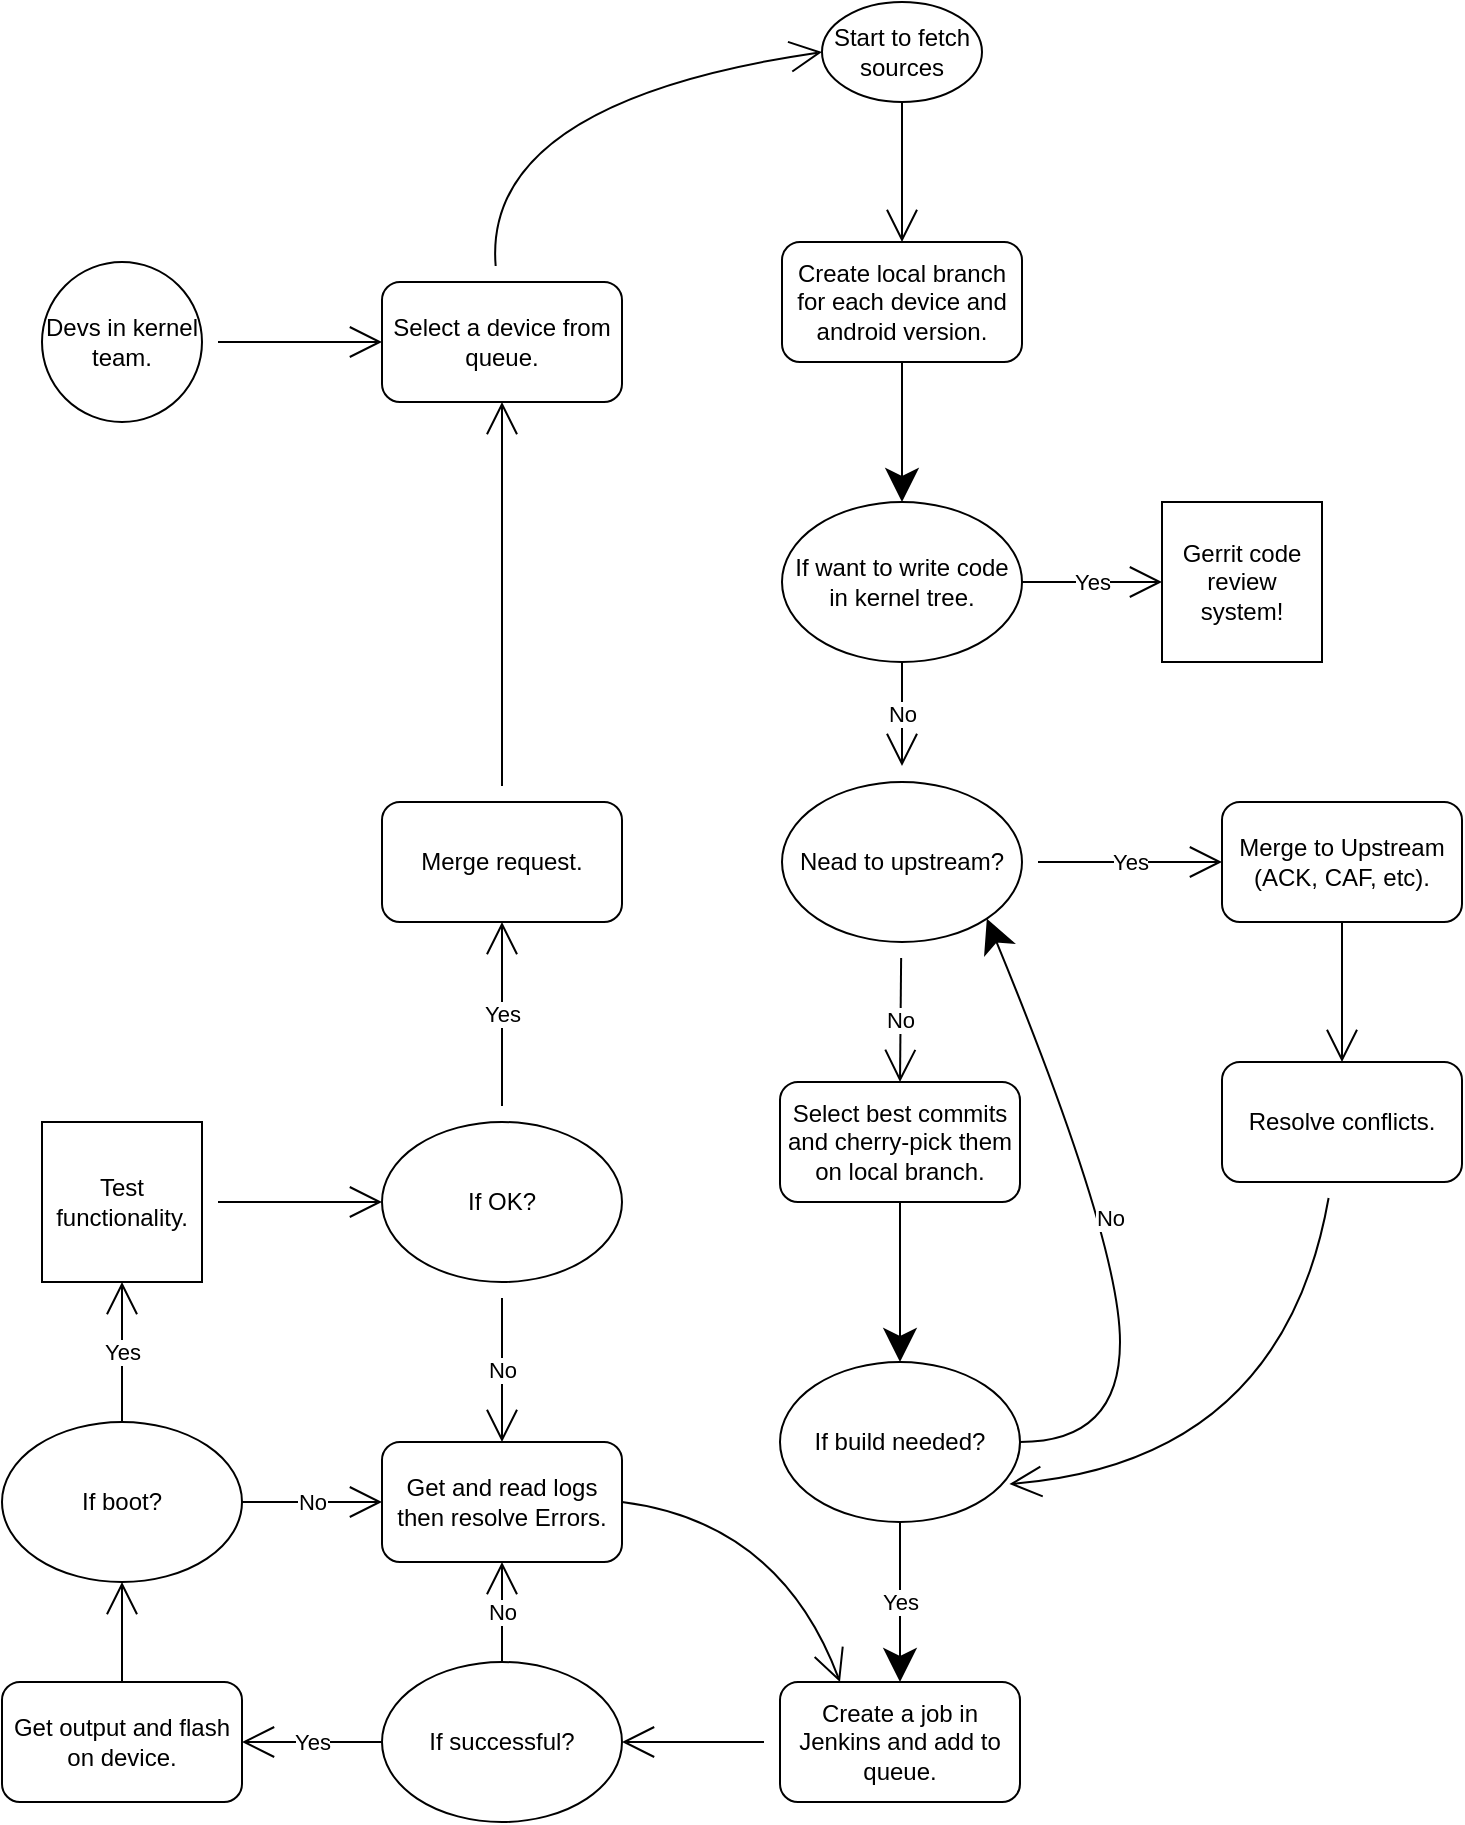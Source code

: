 <mxfile version="15.3.3" type="github">
  <diagram id="kgpKYQtTHZ0yAKxKKP6v" name="Page-1">
    <mxGraphModel dx="1718" dy="481" grid="1" gridSize="10" guides="1" tooltips="1" connect="1" arrows="1" fold="1" page="1" pageScale="1" pageWidth="850" pageHeight="1100" math="0" shadow="0">
      <root>
        <mxCell id="0" />
        <mxCell id="1" parent="0" />
        <mxCell id="QDMbc1mukFYNIrMYqrdn-3" value="" style="edgeStyle=none;curved=1;rounded=0;orthogonalLoop=1;jettySize=auto;html=1;endArrow=open;startSize=14;endSize=14;sourcePerimeterSpacing=8;targetPerimeterSpacing=8;exitX=0.5;exitY=1;exitDx=0;exitDy=0;" edge="1" parent="1" source="QDMbc1mukFYNIrMYqrdn-1">
          <mxGeometry relative="1" as="geometry">
            <mxPoint x="80" y="160" as="targetPoint" />
          </mxGeometry>
        </mxCell>
        <mxCell id="QDMbc1mukFYNIrMYqrdn-1" value="Start to fetch sources" style="ellipse;whiteSpace=wrap;html=1;hachureGap=4;pointerEvents=0;" vertex="1" parent="1">
          <mxGeometry x="40" y="40" width="80" height="50" as="geometry" />
        </mxCell>
        <mxCell id="QDMbc1mukFYNIrMYqrdn-4" value="Create local branch for each device and android version." style="rounded=1;whiteSpace=wrap;html=1;hachureGap=4;pointerEvents=0;" vertex="1" parent="1">
          <mxGeometry x="20" y="160" width="120" height="60" as="geometry" />
        </mxCell>
        <mxCell id="QDMbc1mukFYNIrMYqrdn-7" value="Select best commits and cherry-pick them on local branch." style="rounded=1;whiteSpace=wrap;html=1;hachureGap=4;pointerEvents=0;" vertex="1" parent="1">
          <mxGeometry x="19" y="580" width="120" height="60" as="geometry" />
        </mxCell>
        <mxCell id="QDMbc1mukFYNIrMYqrdn-8" value="" style="endArrow=classic;html=1;startSize=14;endSize=14;sourcePerimeterSpacing=8;targetPerimeterSpacing=8;exitX=0.5;exitY=1;exitDx=0;exitDy=0;" edge="1" parent="1" source="QDMbc1mukFYNIrMYqrdn-4">
          <mxGeometry width="50" height="50" relative="1" as="geometry">
            <mxPoint x="250" y="290" as="sourcePoint" />
            <mxPoint x="80" y="290" as="targetPoint" />
          </mxGeometry>
        </mxCell>
        <mxCell id="QDMbc1mukFYNIrMYqrdn-9" value="" style="endArrow=classic;html=1;startSize=14;endSize=14;sourcePerimeterSpacing=8;targetPerimeterSpacing=8;exitX=0.5;exitY=1;exitDx=0;exitDy=0;entryX=0.5;entryY=0;entryDx=0;entryDy=0;" edge="1" parent="1" source="QDMbc1mukFYNIrMYqrdn-7" target="QDMbc1mukFYNIrMYqrdn-10">
          <mxGeometry width="50" height="50" relative="1" as="geometry">
            <mxPoint x="239" y="620" as="sourcePoint" />
            <mxPoint x="79" y="730" as="targetPoint" />
          </mxGeometry>
        </mxCell>
        <mxCell id="QDMbc1mukFYNIrMYqrdn-10" value="If build needed?" style="ellipse;whiteSpace=wrap;html=1;hachureGap=4;pointerEvents=0;" vertex="1" parent="1">
          <mxGeometry x="19" y="720" width="120" height="80" as="geometry" />
        </mxCell>
        <mxCell id="QDMbc1mukFYNIrMYqrdn-11" value="Yes" style="endArrow=classic;html=1;startSize=14;endSize=14;sourcePerimeterSpacing=8;targetPerimeterSpacing=8;exitX=0.5;exitY=1;exitDx=0;exitDy=0;" edge="1" parent="1" source="QDMbc1mukFYNIrMYqrdn-10">
          <mxGeometry width="50" height="50" relative="1" as="geometry">
            <mxPoint x="259" y="740" as="sourcePoint" />
            <mxPoint x="79" y="880" as="targetPoint" />
          </mxGeometry>
        </mxCell>
        <mxCell id="QDMbc1mukFYNIrMYqrdn-20" style="edgeStyle=none;curved=1;rounded=0;orthogonalLoop=1;jettySize=auto;html=1;entryX=1;entryY=0.5;entryDx=0;entryDy=0;endArrow=open;startSize=14;endSize=14;sourcePerimeterSpacing=8;targetPerimeterSpacing=8;" edge="1" parent="1" source="QDMbc1mukFYNIrMYqrdn-12" target="QDMbc1mukFYNIrMYqrdn-19">
          <mxGeometry relative="1" as="geometry" />
        </mxCell>
        <mxCell id="QDMbc1mukFYNIrMYqrdn-12" value="Create a job in Jenkins and add to queue." style="rounded=1;whiteSpace=wrap;html=1;hachureGap=4;pointerEvents=0;" vertex="1" parent="1">
          <mxGeometry x="19" y="880" width="120" height="60" as="geometry" />
        </mxCell>
        <mxCell id="QDMbc1mukFYNIrMYqrdn-13" value="No" style="curved=1;endArrow=classic;html=1;startSize=14;endSize=14;sourcePerimeterSpacing=8;targetPerimeterSpacing=8;entryX=1;entryY=1;entryDx=0;entryDy=0;exitX=1;exitY=0.5;exitDx=0;exitDy=0;" edge="1" parent="1" source="QDMbc1mukFYNIrMYqrdn-10" target="QDMbc1mukFYNIrMYqrdn-27">
          <mxGeometry width="50" height="50" relative="1" as="geometry">
            <mxPoint x="159" y="750" as="sourcePoint" />
            <mxPoint x="189" y="710" as="targetPoint" />
            <Array as="points">
              <mxPoint x="189" y="760" />
              <mxPoint x="189" y="660" />
            </Array>
          </mxGeometry>
        </mxCell>
        <mxCell id="QDMbc1mukFYNIrMYqrdn-16" value="No" style="edgeStyle=none;curved=1;rounded=0;orthogonalLoop=1;jettySize=auto;html=1;exitX=0.5;exitY=1;exitDx=0;exitDy=0;endArrow=open;startSize=14;endSize=14;sourcePerimeterSpacing=8;targetPerimeterSpacing=8;" edge="1" parent="1" source="QDMbc1mukFYNIrMYqrdn-14" target="QDMbc1mukFYNIrMYqrdn-27">
          <mxGeometry relative="1" as="geometry">
            <mxPoint x="80" y="430" as="targetPoint" />
          </mxGeometry>
        </mxCell>
        <mxCell id="QDMbc1mukFYNIrMYqrdn-18" value="Yes" style="edgeStyle=none;curved=1;rounded=0;orthogonalLoop=1;jettySize=auto;html=1;exitX=1;exitY=0.5;exitDx=0;exitDy=0;entryX=0;entryY=0.5;entryDx=0;entryDy=0;endArrow=open;startSize=14;endSize=14;sourcePerimeterSpacing=8;targetPerimeterSpacing=8;" edge="1" parent="1" source="QDMbc1mukFYNIrMYqrdn-14" target="QDMbc1mukFYNIrMYqrdn-17">
          <mxGeometry relative="1" as="geometry" />
        </mxCell>
        <mxCell id="QDMbc1mukFYNIrMYqrdn-14" value="If want to write code in kernel tree." style="ellipse;whiteSpace=wrap;html=1;hachureGap=4;pointerEvents=0;" vertex="1" parent="1">
          <mxGeometry x="20" y="290" width="120" height="80" as="geometry" />
        </mxCell>
        <mxCell id="QDMbc1mukFYNIrMYqrdn-17" value="Gerrit code review system!" style="whiteSpace=wrap;html=1;aspect=fixed;hachureGap=4;pointerEvents=0;" vertex="1" parent="1">
          <mxGeometry x="210" y="290" width="80" height="80" as="geometry" />
        </mxCell>
        <mxCell id="QDMbc1mukFYNIrMYqrdn-23" value="Yes" style="edgeStyle=none;curved=1;rounded=0;orthogonalLoop=1;jettySize=auto;html=1;exitX=0;exitY=0.5;exitDx=0;exitDy=0;entryX=1;entryY=0.5;entryDx=0;entryDy=0;endArrow=open;startSize=14;endSize=14;sourcePerimeterSpacing=8;targetPerimeterSpacing=8;" edge="1" parent="1" source="QDMbc1mukFYNIrMYqrdn-19" target="QDMbc1mukFYNIrMYqrdn-22">
          <mxGeometry relative="1" as="geometry" />
        </mxCell>
        <mxCell id="QDMbc1mukFYNIrMYqrdn-24" value="No" style="edgeStyle=none;curved=1;rounded=0;orthogonalLoop=1;jettySize=auto;html=1;endArrow=open;startSize=14;endSize=14;sourcePerimeterSpacing=8;targetPerimeterSpacing=8;entryX=0.5;entryY=1;entryDx=0;entryDy=0;exitX=0.5;exitY=0;exitDx=0;exitDy=0;" edge="1" parent="1" source="QDMbc1mukFYNIrMYqrdn-19" target="QDMbc1mukFYNIrMYqrdn-25">
          <mxGeometry relative="1" as="geometry">
            <mxPoint x="-120" y="1010" as="targetPoint" />
            <mxPoint x="-120" y="840" as="sourcePoint" />
          </mxGeometry>
        </mxCell>
        <mxCell id="QDMbc1mukFYNIrMYqrdn-19" value="If successful?" style="ellipse;whiteSpace=wrap;html=1;hachureGap=4;pointerEvents=0;" vertex="1" parent="1">
          <mxGeometry x="-180" y="870" width="120" height="80" as="geometry" />
        </mxCell>
        <mxCell id="QDMbc1mukFYNIrMYqrdn-38" style="edgeStyle=none;curved=1;rounded=0;orthogonalLoop=1;jettySize=auto;html=1;entryX=0.5;entryY=1;entryDx=0;entryDy=0;endArrow=open;startSize=14;endSize=14;sourcePerimeterSpacing=8;targetPerimeterSpacing=8;exitX=0.5;exitY=0;exitDx=0;exitDy=0;" edge="1" parent="1" source="QDMbc1mukFYNIrMYqrdn-22" target="QDMbc1mukFYNIrMYqrdn-36">
          <mxGeometry relative="1" as="geometry" />
        </mxCell>
        <mxCell id="QDMbc1mukFYNIrMYqrdn-22" value="Get output and flash on device." style="rounded=1;whiteSpace=wrap;html=1;hachureGap=4;pointerEvents=0;" vertex="1" parent="1">
          <mxGeometry x="-370" y="880" width="120" height="60" as="geometry" />
        </mxCell>
        <mxCell id="QDMbc1mukFYNIrMYqrdn-34" style="edgeStyle=none;curved=1;rounded=0;orthogonalLoop=1;jettySize=auto;html=1;entryX=0.25;entryY=0;entryDx=0;entryDy=0;endArrow=open;startSize=14;endSize=14;sourcePerimeterSpacing=8;targetPerimeterSpacing=8;exitX=1;exitY=0.5;exitDx=0;exitDy=0;" edge="1" parent="1" source="QDMbc1mukFYNIrMYqrdn-25" target="QDMbc1mukFYNIrMYqrdn-12">
          <mxGeometry relative="1" as="geometry">
            <Array as="points">
              <mxPoint x="19" y="800" />
            </Array>
          </mxGeometry>
        </mxCell>
        <mxCell id="QDMbc1mukFYNIrMYqrdn-25" value="Get and read logs then resolve Errors. " style="rounded=1;whiteSpace=wrap;html=1;hachureGap=4;pointerEvents=0;" vertex="1" parent="1">
          <mxGeometry x="-180" y="760" width="120" height="60" as="geometry" />
        </mxCell>
        <mxCell id="QDMbc1mukFYNIrMYqrdn-28" value="No" style="edgeStyle=none;curved=1;rounded=0;orthogonalLoop=1;jettySize=auto;html=1;entryX=0.5;entryY=0;entryDx=0;entryDy=0;endArrow=open;startSize=14;endSize=14;sourcePerimeterSpacing=8;targetPerimeterSpacing=8;" edge="1" parent="1" source="QDMbc1mukFYNIrMYqrdn-27" target="QDMbc1mukFYNIrMYqrdn-7">
          <mxGeometry relative="1" as="geometry" />
        </mxCell>
        <mxCell id="QDMbc1mukFYNIrMYqrdn-30" value="Yes" style="edgeStyle=none;curved=1;rounded=0;orthogonalLoop=1;jettySize=auto;html=1;entryX=0;entryY=0.5;entryDx=0;entryDy=0;endArrow=open;startSize=14;endSize=14;sourcePerimeterSpacing=8;targetPerimeterSpacing=8;" edge="1" parent="1" source="QDMbc1mukFYNIrMYqrdn-27" target="QDMbc1mukFYNIrMYqrdn-29">
          <mxGeometry relative="1" as="geometry" />
        </mxCell>
        <mxCell id="QDMbc1mukFYNIrMYqrdn-27" value="Nead to upstream?" style="ellipse;whiteSpace=wrap;html=1;hachureGap=4;pointerEvents=0;" vertex="1" parent="1">
          <mxGeometry x="20" y="430" width="120" height="80" as="geometry" />
        </mxCell>
        <mxCell id="QDMbc1mukFYNIrMYqrdn-32" style="edgeStyle=none;curved=1;rounded=0;orthogonalLoop=1;jettySize=auto;html=1;endArrow=open;startSize=14;endSize=14;sourcePerimeterSpacing=8;targetPerimeterSpacing=8;entryX=0.5;entryY=0;entryDx=0;entryDy=0;exitX=0.5;exitY=1;exitDx=0;exitDy=0;" edge="1" parent="1" source="QDMbc1mukFYNIrMYqrdn-29" target="QDMbc1mukFYNIrMYqrdn-31">
          <mxGeometry relative="1" as="geometry" />
        </mxCell>
        <mxCell id="QDMbc1mukFYNIrMYqrdn-29" value="Merge to Upstream (ACK, CAF, etc)." style="rounded=1;whiteSpace=wrap;html=1;hachureGap=4;pointerEvents=0;" vertex="1" parent="1">
          <mxGeometry x="240" y="440" width="120" height="60" as="geometry" />
        </mxCell>
        <mxCell id="QDMbc1mukFYNIrMYqrdn-33" style="edgeStyle=none;curved=1;rounded=0;orthogonalLoop=1;jettySize=auto;html=1;endArrow=open;startSize=14;endSize=14;sourcePerimeterSpacing=8;targetPerimeterSpacing=8;entryX=0.956;entryY=0.763;entryDx=0;entryDy=0;entryPerimeter=0;" edge="1" parent="1" source="QDMbc1mukFYNIrMYqrdn-31" target="QDMbc1mukFYNIrMYqrdn-10">
          <mxGeometry relative="1" as="geometry">
            <mxPoint x="140" y="760" as="targetPoint" />
            <Array as="points">
              <mxPoint x="270" y="770" />
            </Array>
          </mxGeometry>
        </mxCell>
        <mxCell id="QDMbc1mukFYNIrMYqrdn-31" value="Resolve conflicts." style="rounded=1;whiteSpace=wrap;html=1;hachureGap=4;pointerEvents=0;" vertex="1" parent="1">
          <mxGeometry x="240" y="570" width="120" height="60" as="geometry" />
        </mxCell>
        <mxCell id="QDMbc1mukFYNIrMYqrdn-37" value="No" style="edgeStyle=none;curved=1;rounded=0;orthogonalLoop=1;jettySize=auto;html=1;exitX=1;exitY=0.5;exitDx=0;exitDy=0;entryX=0;entryY=0.5;entryDx=0;entryDy=0;endArrow=open;startSize=14;endSize=14;sourcePerimeterSpacing=8;targetPerimeterSpacing=8;" edge="1" parent="1" source="QDMbc1mukFYNIrMYqrdn-36" target="QDMbc1mukFYNIrMYqrdn-25">
          <mxGeometry relative="1" as="geometry" />
        </mxCell>
        <mxCell id="QDMbc1mukFYNIrMYqrdn-41" value="Yes" style="edgeStyle=none;curved=1;rounded=0;orthogonalLoop=1;jettySize=auto;html=1;entryX=0.5;entryY=1;entryDx=0;entryDy=0;endArrow=open;startSize=14;endSize=14;sourcePerimeterSpacing=8;targetPerimeterSpacing=8;exitX=0.5;exitY=0;exitDx=0;exitDy=0;" edge="1" parent="1" source="QDMbc1mukFYNIrMYqrdn-36" target="QDMbc1mukFYNIrMYqrdn-40">
          <mxGeometry relative="1" as="geometry" />
        </mxCell>
        <mxCell id="QDMbc1mukFYNIrMYqrdn-36" value="If boot?" style="ellipse;whiteSpace=wrap;html=1;hachureGap=4;pointerEvents=0;" vertex="1" parent="1">
          <mxGeometry x="-370" y="750" width="120" height="80" as="geometry" />
        </mxCell>
        <mxCell id="QDMbc1mukFYNIrMYqrdn-43" style="edgeStyle=none;curved=1;rounded=0;orthogonalLoop=1;jettySize=auto;html=1;entryX=0;entryY=0.5;entryDx=0;entryDy=0;endArrow=open;startSize=14;endSize=14;sourcePerimeterSpacing=8;targetPerimeterSpacing=8;" edge="1" parent="1" source="QDMbc1mukFYNIrMYqrdn-40" target="QDMbc1mukFYNIrMYqrdn-42">
          <mxGeometry relative="1" as="geometry" />
        </mxCell>
        <mxCell id="QDMbc1mukFYNIrMYqrdn-40" value="Test functionality." style="whiteSpace=wrap;html=1;aspect=fixed;hachureGap=4;pointerEvents=0;" vertex="1" parent="1">
          <mxGeometry x="-350" y="600" width="80" height="80" as="geometry" />
        </mxCell>
        <mxCell id="QDMbc1mukFYNIrMYqrdn-44" value="No" style="edgeStyle=none;curved=1;rounded=0;orthogonalLoop=1;jettySize=auto;html=1;entryX=0.5;entryY=0;entryDx=0;entryDy=0;endArrow=open;startSize=14;endSize=14;sourcePerimeterSpacing=8;targetPerimeterSpacing=8;" edge="1" parent="1" source="QDMbc1mukFYNIrMYqrdn-42" target="QDMbc1mukFYNIrMYqrdn-25">
          <mxGeometry relative="1" as="geometry" />
        </mxCell>
        <mxCell id="QDMbc1mukFYNIrMYqrdn-46" value="Yes" style="edgeStyle=none;curved=1;rounded=0;orthogonalLoop=1;jettySize=auto;html=1;entryX=0.5;entryY=1;entryDx=0;entryDy=0;endArrow=open;startSize=14;endSize=14;sourcePerimeterSpacing=8;targetPerimeterSpacing=8;" edge="1" parent="1" source="QDMbc1mukFYNIrMYqrdn-42" target="QDMbc1mukFYNIrMYqrdn-45">
          <mxGeometry relative="1" as="geometry" />
        </mxCell>
        <mxCell id="QDMbc1mukFYNIrMYqrdn-42" value="If OK?" style="ellipse;whiteSpace=wrap;html=1;hachureGap=4;pointerEvents=0;" vertex="1" parent="1">
          <mxGeometry x="-180" y="600" width="120" height="80" as="geometry" />
        </mxCell>
        <mxCell id="QDMbc1mukFYNIrMYqrdn-49" style="edgeStyle=none;curved=1;rounded=0;orthogonalLoop=1;jettySize=auto;html=1;entryX=0.5;entryY=1;entryDx=0;entryDy=0;endArrow=open;startSize=14;endSize=14;sourcePerimeterSpacing=8;targetPerimeterSpacing=8;" edge="1" parent="1" source="QDMbc1mukFYNIrMYqrdn-45" target="QDMbc1mukFYNIrMYqrdn-47">
          <mxGeometry relative="1" as="geometry" />
        </mxCell>
        <mxCell id="QDMbc1mukFYNIrMYqrdn-45" value="Merge request." style="rounded=1;whiteSpace=wrap;html=1;hachureGap=4;pointerEvents=0;" vertex="1" parent="1">
          <mxGeometry x="-180" y="440" width="120" height="60" as="geometry" />
        </mxCell>
        <mxCell id="QDMbc1mukFYNIrMYqrdn-50" style="edgeStyle=none;curved=1;rounded=0;orthogonalLoop=1;jettySize=auto;html=1;entryX=0;entryY=0.5;entryDx=0;entryDy=0;endArrow=open;startSize=14;endSize=14;sourcePerimeterSpacing=8;targetPerimeterSpacing=8;" edge="1" parent="1" source="QDMbc1mukFYNIrMYqrdn-47" target="QDMbc1mukFYNIrMYqrdn-1">
          <mxGeometry relative="1" as="geometry">
            <Array as="points">
              <mxPoint x="-130" y="90" />
            </Array>
          </mxGeometry>
        </mxCell>
        <mxCell id="QDMbc1mukFYNIrMYqrdn-47" value="Select a device from queue." style="rounded=1;whiteSpace=wrap;html=1;hachureGap=4;pointerEvents=0;" vertex="1" parent="1">
          <mxGeometry x="-180" y="180" width="120" height="60" as="geometry" />
        </mxCell>
        <mxCell id="QDMbc1mukFYNIrMYqrdn-52" style="edgeStyle=none;curved=1;rounded=0;orthogonalLoop=1;jettySize=auto;html=1;entryX=0;entryY=0.5;entryDx=0;entryDy=0;endArrow=open;startSize=14;endSize=14;sourcePerimeterSpacing=8;targetPerimeterSpacing=8;" edge="1" parent="1" source="QDMbc1mukFYNIrMYqrdn-51" target="QDMbc1mukFYNIrMYqrdn-47">
          <mxGeometry relative="1" as="geometry" />
        </mxCell>
        <mxCell id="QDMbc1mukFYNIrMYqrdn-51" value="Devs in kernel team." style="ellipse;whiteSpace=wrap;html=1;aspect=fixed;hachureGap=4;pointerEvents=0;" vertex="1" parent="1">
          <mxGeometry x="-350" y="170" width="80" height="80" as="geometry" />
        </mxCell>
      </root>
    </mxGraphModel>
  </diagram>
</mxfile>
